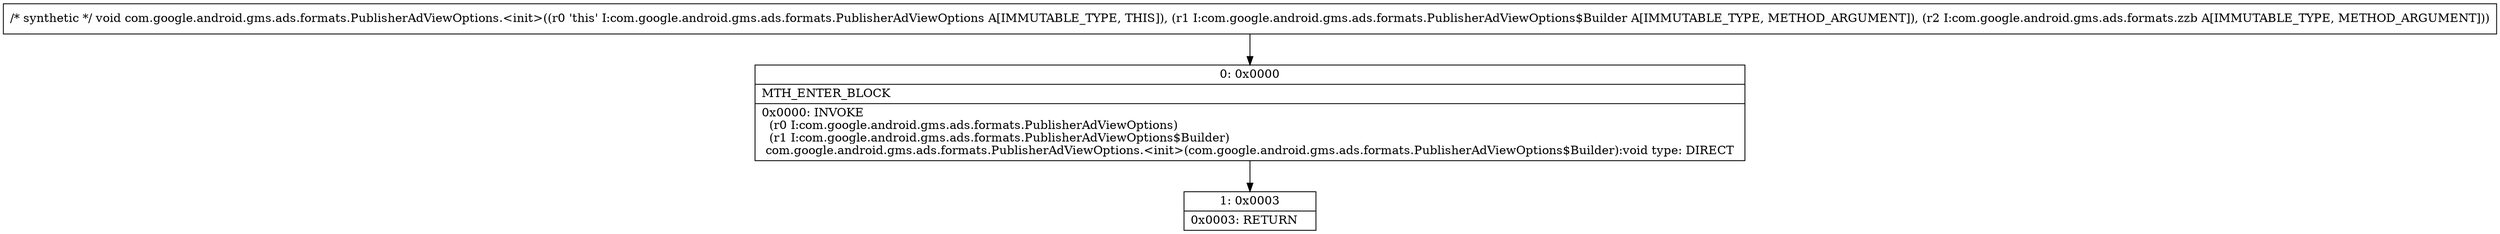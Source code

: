 digraph "CFG forcom.google.android.gms.ads.formats.PublisherAdViewOptions.\<init\>(Lcom\/google\/android\/gms\/ads\/formats\/PublisherAdViewOptions$Builder;Lcom\/google\/android\/gms\/ads\/formats\/zzb;)V" {
Node_0 [shape=record,label="{0\:\ 0x0000|MTH_ENTER_BLOCK\l|0x0000: INVOKE  \l  (r0 I:com.google.android.gms.ads.formats.PublisherAdViewOptions)\l  (r1 I:com.google.android.gms.ads.formats.PublisherAdViewOptions$Builder)\l com.google.android.gms.ads.formats.PublisherAdViewOptions.\<init\>(com.google.android.gms.ads.formats.PublisherAdViewOptions$Builder):void type: DIRECT \l}"];
Node_1 [shape=record,label="{1\:\ 0x0003|0x0003: RETURN   \l}"];
MethodNode[shape=record,label="{\/* synthetic *\/ void com.google.android.gms.ads.formats.PublisherAdViewOptions.\<init\>((r0 'this' I:com.google.android.gms.ads.formats.PublisherAdViewOptions A[IMMUTABLE_TYPE, THIS]), (r1 I:com.google.android.gms.ads.formats.PublisherAdViewOptions$Builder A[IMMUTABLE_TYPE, METHOD_ARGUMENT]), (r2 I:com.google.android.gms.ads.formats.zzb A[IMMUTABLE_TYPE, METHOD_ARGUMENT])) }"];
MethodNode -> Node_0;
Node_0 -> Node_1;
}

